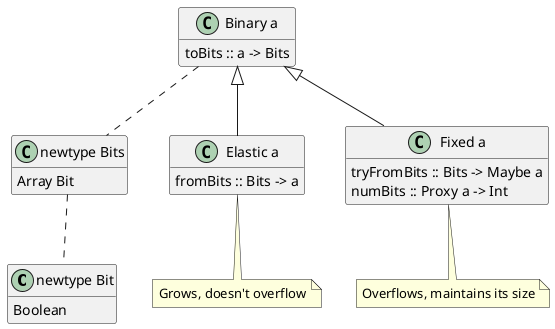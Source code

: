 @startuml
hide methods

"newtype Bit" : Boolean
"newtype Bits" .. "newtype Bit"
"newtype Bits" : Array Bit
"Binary a" .. "newtype Bits"

"Binary a" <|-- "Elastic a"
"Binary a" <|-- "Fixed a"

"Binary a"  : toBits :: a -> Bits
"Elastic a" : fromBits :: Bits -> a
"Fixed a"   : tryFromBits :: Bits -> Maybe a
"Fixed a"   : numBits :: Proxy a -> Int

note bottom of "Elastic a"
  Grows, doesn't overflow
end note


note bottom of "Fixed a"
  Overflows, maintains its size
end note
@enduml
